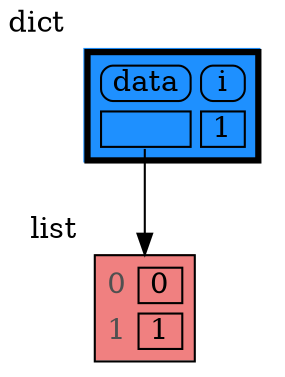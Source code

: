 digraph memory_graph {
	node [shape=plaintext]
	node126810958314944 [label=<
<TABLE BORDER="0" CELLBORDER="1" CELLSPACING="0" CELLPADDING="0" BGCOLOR="lightcoral"><TR><TD PORT="table">
  <TABLE BORDER="0" CELLBORDER="0" CELLSPACING="5" CELLPADDING="0">
    <TR><TD><font color="#505050">0</font></TD><TD BORDER="1"> 0 </TD></TR>
    <TR><TD><font color="#505050">1</font></TD><TD BORDER="1"> 1 </TD></TR>
  </TABLE>
</TD></TR></TABLE>
> xlabel=list]
	node126810936962048 [label=<
<TABLE BORDER="0" CELLBORDER="3" CELLSPACING="0" CELLPADDING="0" BGCOLOR="dodgerblue1"><TR><TD PORT="table">
  <TABLE BORDER="0" CELLBORDER="0" CELLSPACING="5" CELLPADDING="0">
    <TR><TD BORDER="1" STYLE="ROUNDED"> data </TD><TD BORDER="1" STYLE="ROUNDED"> i </TD></TR>
    <TR><TD BORDER="1" PORT="ref0"> </TD><TD BORDER="1"> 1 </TD></TR>
  </TABLE>
</TD></TR></TABLE>
> xlabel=dict]
	node126810936962048:ref0 -> node126810958314944:table [style=solid]
}
